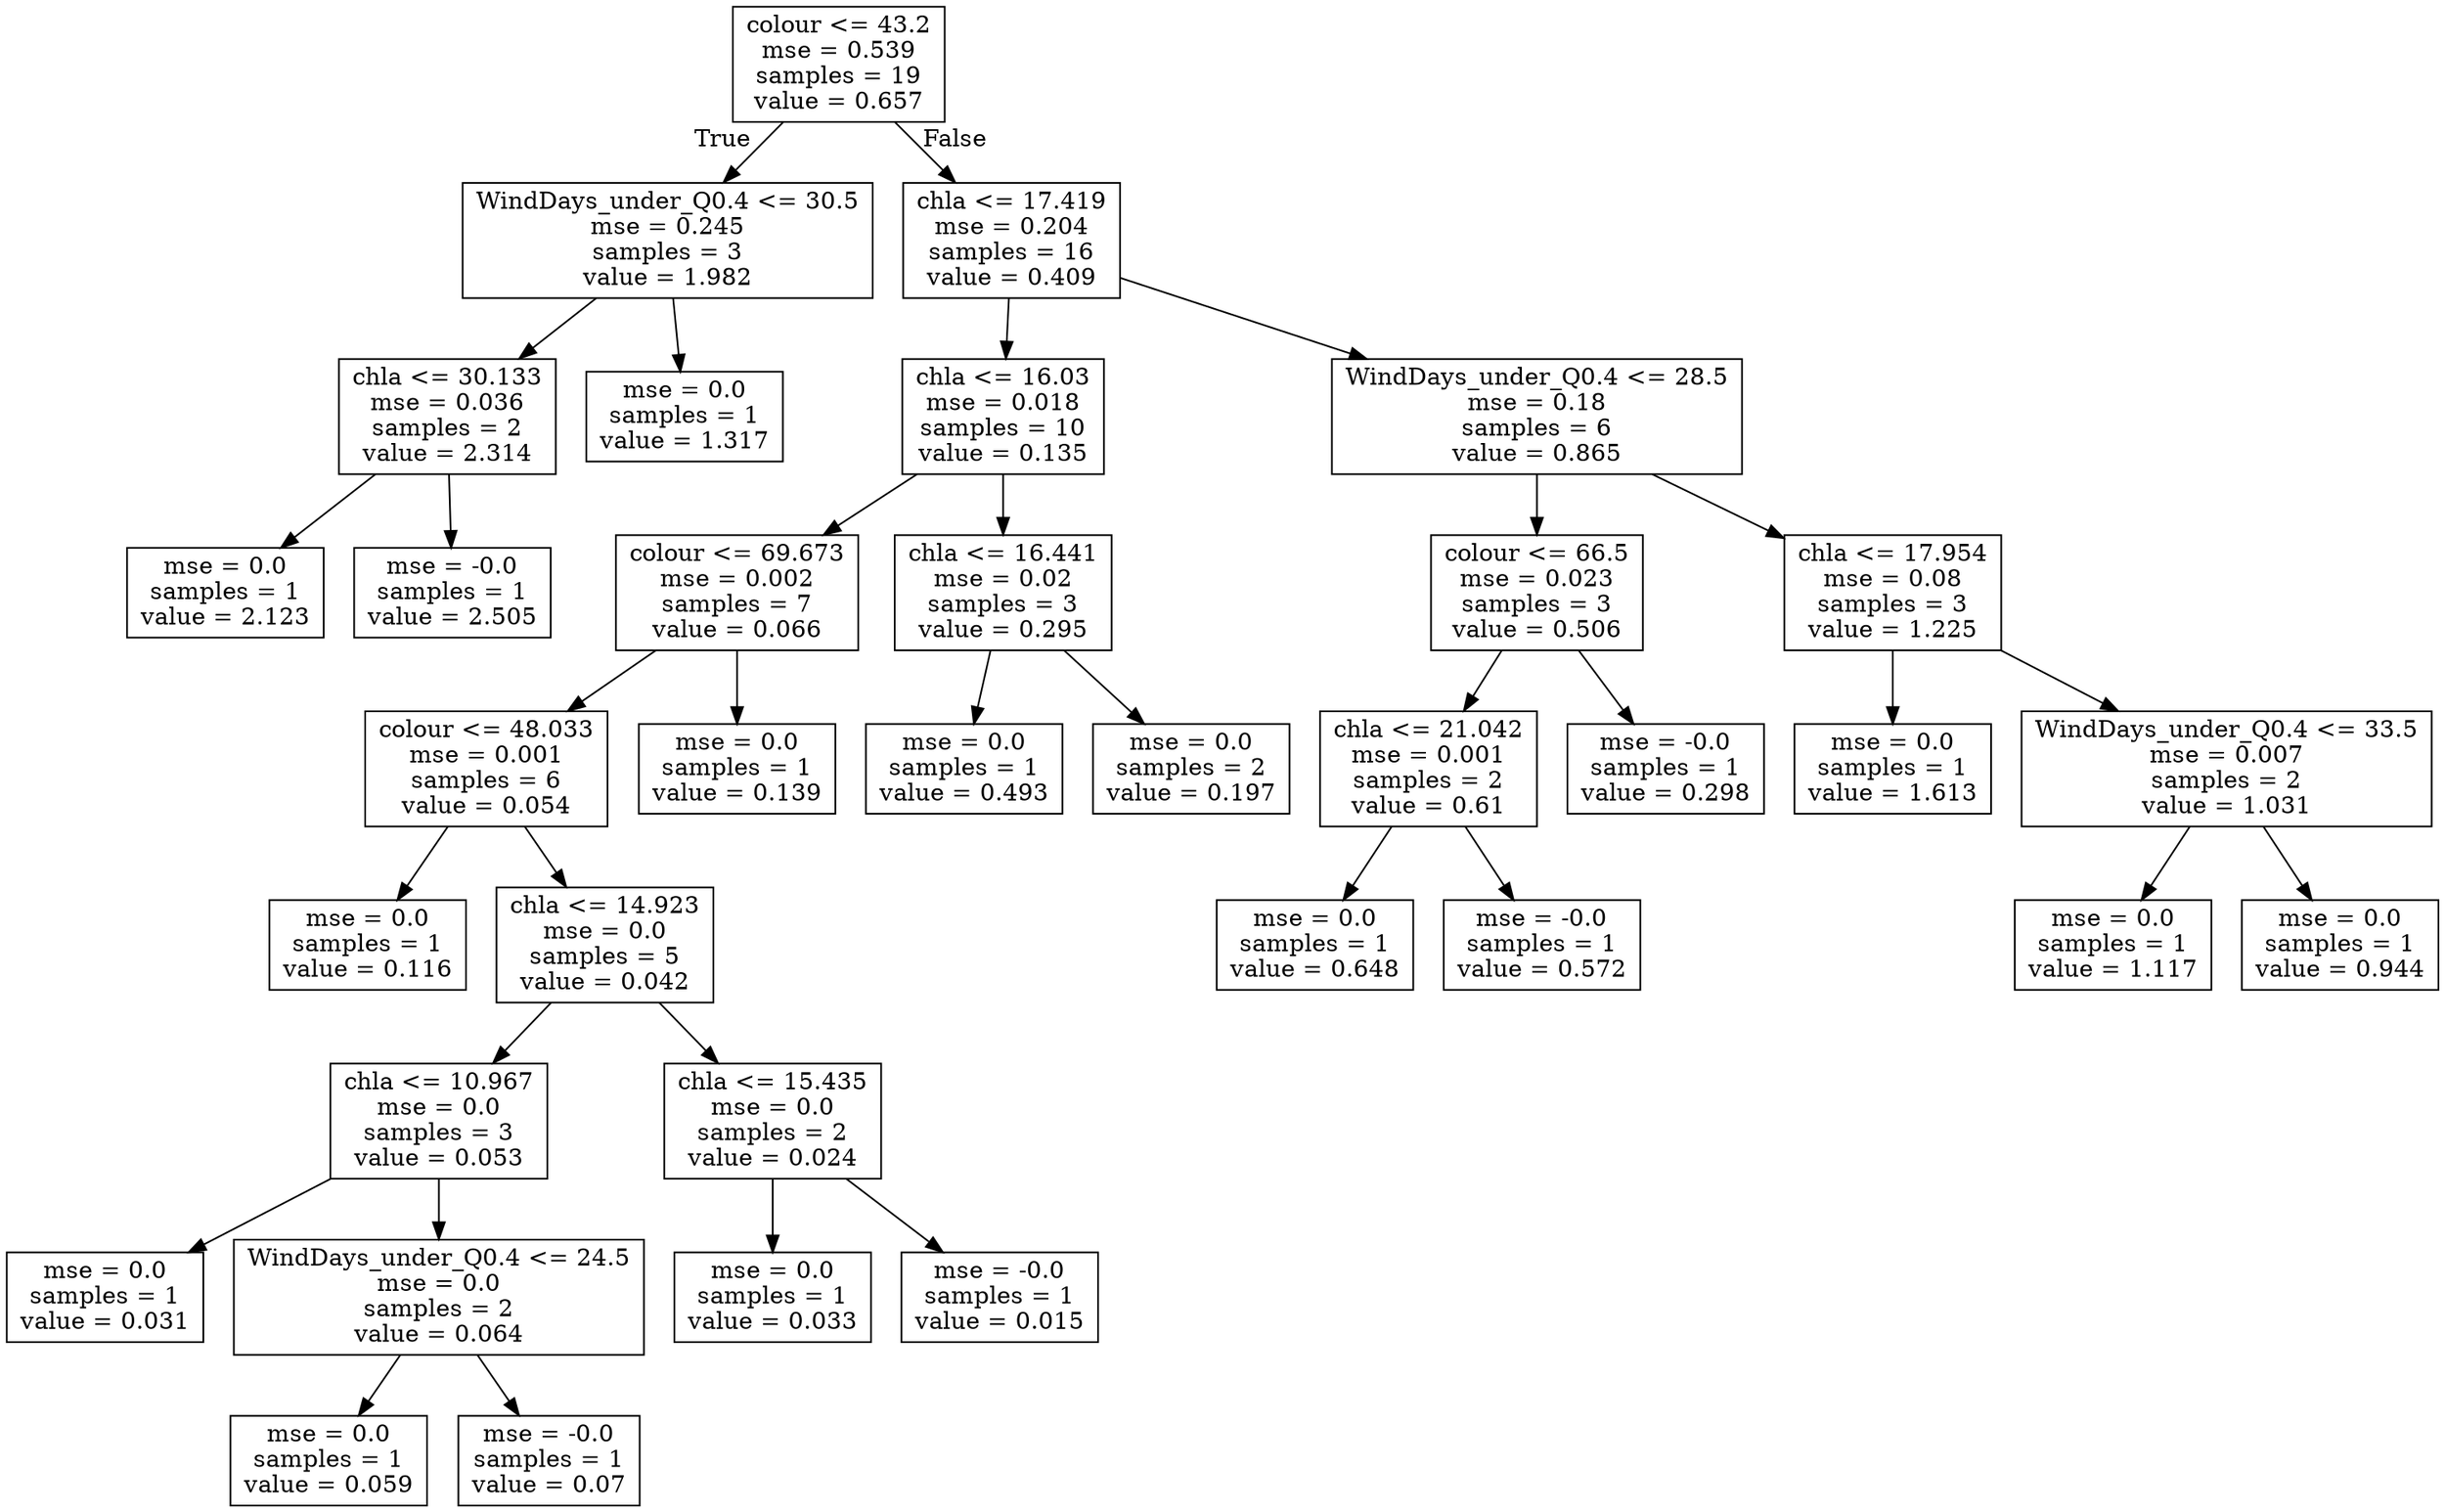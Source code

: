 digraph Tree {
node [shape=box] ;
0 [label="colour <= 43.2\nmse = 0.539\nsamples = 19\nvalue = 0.657"] ;
1 [label="WindDays_under_Q0.4 <= 30.5\nmse = 0.245\nsamples = 3\nvalue = 1.982"] ;
0 -> 1 [labeldistance=2.5, labelangle=45, headlabel="True"] ;
2 [label="chla <= 30.133\nmse = 0.036\nsamples = 2\nvalue = 2.314"] ;
1 -> 2 ;
3 [label="mse = 0.0\nsamples = 1\nvalue = 2.123"] ;
2 -> 3 ;
4 [label="mse = -0.0\nsamples = 1\nvalue = 2.505"] ;
2 -> 4 ;
5 [label="mse = 0.0\nsamples = 1\nvalue = 1.317"] ;
1 -> 5 ;
6 [label="chla <= 17.419\nmse = 0.204\nsamples = 16\nvalue = 0.409"] ;
0 -> 6 [labeldistance=2.5, labelangle=-45, headlabel="False"] ;
7 [label="chla <= 16.03\nmse = 0.018\nsamples = 10\nvalue = 0.135"] ;
6 -> 7 ;
8 [label="colour <= 69.673\nmse = 0.002\nsamples = 7\nvalue = 0.066"] ;
7 -> 8 ;
9 [label="colour <= 48.033\nmse = 0.001\nsamples = 6\nvalue = 0.054"] ;
8 -> 9 ;
10 [label="mse = 0.0\nsamples = 1\nvalue = 0.116"] ;
9 -> 10 ;
11 [label="chla <= 14.923\nmse = 0.0\nsamples = 5\nvalue = 0.042"] ;
9 -> 11 ;
12 [label="chla <= 10.967\nmse = 0.0\nsamples = 3\nvalue = 0.053"] ;
11 -> 12 ;
13 [label="mse = 0.0\nsamples = 1\nvalue = 0.031"] ;
12 -> 13 ;
14 [label="WindDays_under_Q0.4 <= 24.5\nmse = 0.0\nsamples = 2\nvalue = 0.064"] ;
12 -> 14 ;
15 [label="mse = 0.0\nsamples = 1\nvalue = 0.059"] ;
14 -> 15 ;
16 [label="mse = -0.0\nsamples = 1\nvalue = 0.07"] ;
14 -> 16 ;
17 [label="chla <= 15.435\nmse = 0.0\nsamples = 2\nvalue = 0.024"] ;
11 -> 17 ;
18 [label="mse = 0.0\nsamples = 1\nvalue = 0.033"] ;
17 -> 18 ;
19 [label="mse = -0.0\nsamples = 1\nvalue = 0.015"] ;
17 -> 19 ;
20 [label="mse = 0.0\nsamples = 1\nvalue = 0.139"] ;
8 -> 20 ;
21 [label="chla <= 16.441\nmse = 0.02\nsamples = 3\nvalue = 0.295"] ;
7 -> 21 ;
22 [label="mse = 0.0\nsamples = 1\nvalue = 0.493"] ;
21 -> 22 ;
23 [label="mse = 0.0\nsamples = 2\nvalue = 0.197"] ;
21 -> 23 ;
24 [label="WindDays_under_Q0.4 <= 28.5\nmse = 0.18\nsamples = 6\nvalue = 0.865"] ;
6 -> 24 ;
25 [label="colour <= 66.5\nmse = 0.023\nsamples = 3\nvalue = 0.506"] ;
24 -> 25 ;
26 [label="chla <= 21.042\nmse = 0.001\nsamples = 2\nvalue = 0.61"] ;
25 -> 26 ;
27 [label="mse = 0.0\nsamples = 1\nvalue = 0.648"] ;
26 -> 27 ;
28 [label="mse = -0.0\nsamples = 1\nvalue = 0.572"] ;
26 -> 28 ;
29 [label="mse = -0.0\nsamples = 1\nvalue = 0.298"] ;
25 -> 29 ;
30 [label="chla <= 17.954\nmse = 0.08\nsamples = 3\nvalue = 1.225"] ;
24 -> 30 ;
31 [label="mse = 0.0\nsamples = 1\nvalue = 1.613"] ;
30 -> 31 ;
32 [label="WindDays_under_Q0.4 <= 33.5\nmse = 0.007\nsamples = 2\nvalue = 1.031"] ;
30 -> 32 ;
33 [label="mse = 0.0\nsamples = 1\nvalue = 1.117"] ;
32 -> 33 ;
34 [label="mse = 0.0\nsamples = 1\nvalue = 0.944"] ;
32 -> 34 ;
}